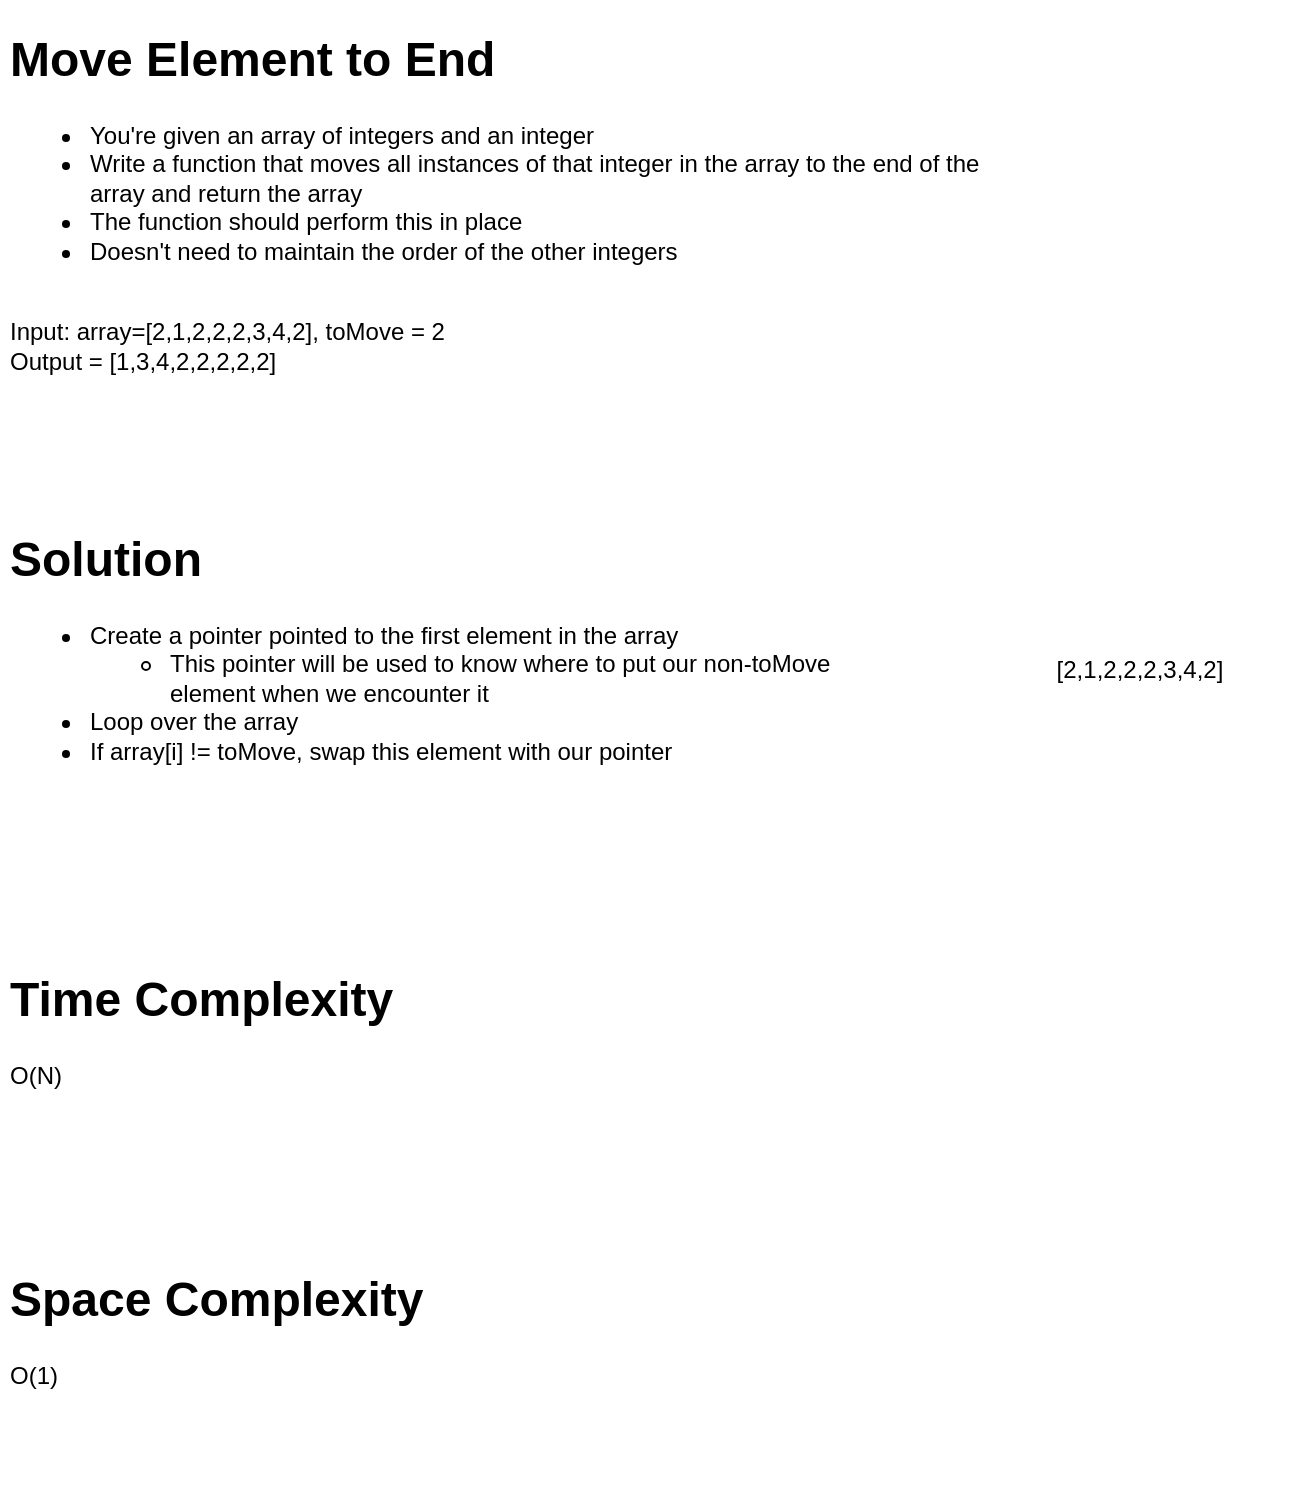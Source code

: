 <mxfile version="20.2.7" type="github">
  <diagram id="OHEuFfeLG9uB1WrQxHXe" name="Page-1">
    <mxGraphModel dx="1829" dy="1026" grid="1" gridSize="10" guides="1" tooltips="1" connect="1" arrows="1" fold="1" page="1" pageScale="1" pageWidth="1100" pageHeight="850" math="0" shadow="0">
      <root>
        <mxCell id="0" />
        <mxCell id="1" parent="0" />
        <mxCell id="JKFuLqLKD_Gk_kR8er3l-1" value="&lt;h1&gt;&lt;span style=&quot;background-color: initial;&quot;&gt;Move Element to End&lt;/span&gt;&lt;br&gt;&lt;/h1&gt;&lt;div&gt;&lt;ul&gt;&lt;li&gt;You&#39;re given an array of integers and an integer&lt;/li&gt;&lt;li&gt;Write a function that moves all instances of that integer in the array to the end of the array and return the array&lt;/li&gt;&lt;li&gt;The function should perform this in place&lt;/li&gt;&lt;li&gt;Doesn&#39;t need to maintain the order of the other integers&lt;/li&gt;&lt;/ul&gt;&lt;div&gt;&lt;br&gt;&lt;/div&gt;&lt;/div&gt;&lt;div&gt;Input: array=[2,1,2,2,2,3,4,2],&amp;nbsp;&lt;span style=&quot;background-color: initial;&quot;&gt;toMove = 2&lt;/span&gt;&lt;/div&gt;&lt;div&gt;Output = [1,3,4,2,2,2,2,2]&lt;/div&gt;" style="text;html=1;strokeColor=none;fillColor=none;spacing=5;spacingTop=-20;whiteSpace=wrap;overflow=hidden;rounded=0;" vertex="1" parent="1">
          <mxGeometry x="90" y="60" width="510" height="230" as="geometry" />
        </mxCell>
        <mxCell id="JKFuLqLKD_Gk_kR8er3l-2" value="&lt;h1&gt;Solution&lt;/h1&gt;&lt;p&gt;&lt;/p&gt;&lt;ul&gt;&lt;li&gt;Create a pointer pointed to the first element in the array&lt;/li&gt;&lt;ul&gt;&lt;li&gt;This pointer will be used to know where to put our non-toMove element when we encounter it&lt;/li&gt;&lt;/ul&gt;&lt;li&gt;Loop over the array&lt;/li&gt;&lt;li&gt;If array[i] != toMove, swap this element with our pointer&lt;/li&gt;&lt;/ul&gt;&lt;p&gt;&lt;/p&gt;" style="text;html=1;strokeColor=none;fillColor=none;spacing=5;spacingTop=-20;whiteSpace=wrap;overflow=hidden;rounded=0;" vertex="1" parent="1">
          <mxGeometry x="90" y="310" width="460" height="190" as="geometry" />
        </mxCell>
        <mxCell id="JKFuLqLKD_Gk_kR8er3l-3" value="[2,1,2,2,2,3,4,2]" style="text;html=1;strokeColor=none;fillColor=none;align=center;verticalAlign=middle;whiteSpace=wrap;rounded=0;" vertex="1" parent="1">
          <mxGeometry x="580" y="370" width="160" height="30" as="geometry" />
        </mxCell>
        <mxCell id="JKFuLqLKD_Gk_kR8er3l-4" value="&lt;h1&gt;Time Complexity&lt;/h1&gt;&lt;p&gt;O(N)&lt;/p&gt;" style="text;html=1;strokeColor=none;fillColor=none;spacing=5;spacingTop=-20;whiteSpace=wrap;overflow=hidden;rounded=0;" vertex="1" parent="1">
          <mxGeometry x="90" y="530" width="260" height="120" as="geometry" />
        </mxCell>
        <mxCell id="JKFuLqLKD_Gk_kR8er3l-5" value="&lt;h1&gt;Space Complexity&lt;/h1&gt;&lt;p&gt;O(1)&lt;/p&gt;" style="text;html=1;strokeColor=none;fillColor=none;spacing=5;spacingTop=-20;whiteSpace=wrap;overflow=hidden;rounded=0;" vertex="1" parent="1">
          <mxGeometry x="90" y="680" width="230" height="120" as="geometry" />
        </mxCell>
      </root>
    </mxGraphModel>
  </diagram>
</mxfile>
